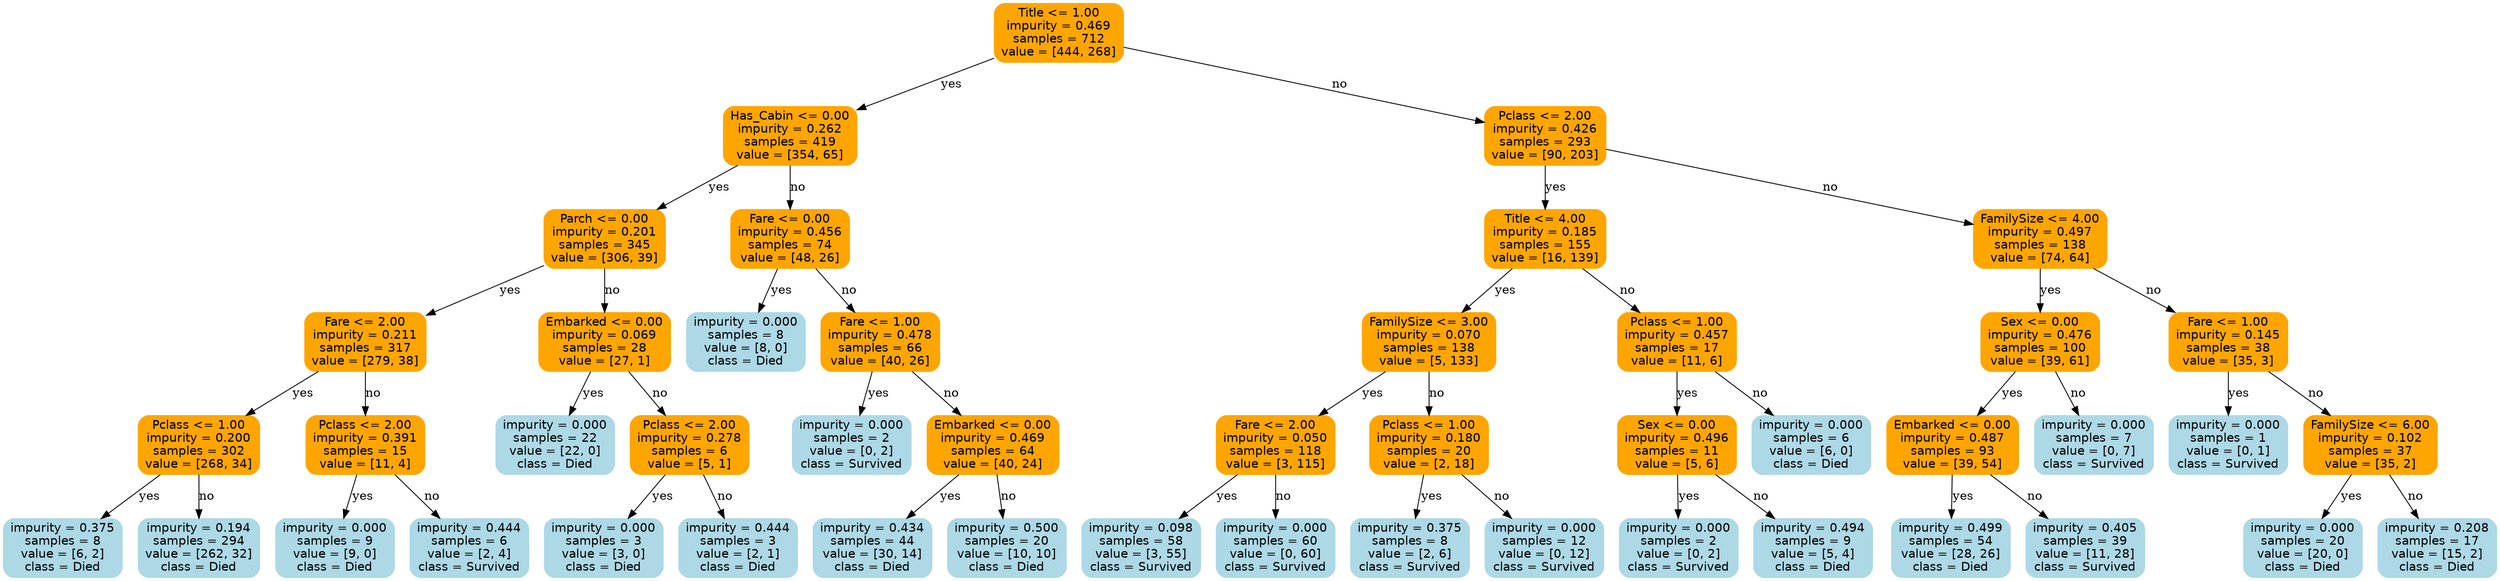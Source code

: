 digraph Tree {
node [shape=box, fontname="helvetica"];
0 [label="Title <= 1.00\nimpurity = 0.469\nsamples = 712\nvalue = [444, 268]", shape=box, style="filled,rounded", color="orange"];
1 [label="Has_Cabin <= 0.00\nimpurity = 0.262\nsamples = 419\nvalue = [354, 65]", shape=box, style="filled,rounded", color="orange"];
2 [label="Parch <= 0.00\nimpurity = 0.201\nsamples = 345\nvalue = [306, 39]", shape=box, style="filled,rounded", color="orange"];
3 [label="Fare <= 2.00\nimpurity = 0.211\nsamples = 317\nvalue = [279, 38]", shape=box, style="filled,rounded", color="orange"];
4 [label="Pclass <= 1.00\nimpurity = 0.200\nsamples = 302\nvalue = [268, 34]", shape=box, style="filled,rounded", color="orange"];
5 [label="impurity = 0.375\nsamples = 8\nvalue = [6, 2]\nclass = Died", shape=box, style="filled,rounded", color="lightblue"];
6 [label="impurity = 0.194\nsamples = 294\nvalue = [262, 32]\nclass = Died", shape=box, style="filled,rounded", color="lightblue"];
4 -> 5 [label="yes"];
4 -> 6 [label="no"];
7 [label="Pclass <= 2.00\nimpurity = 0.391\nsamples = 15\nvalue = [11, 4]", shape=box, style="filled,rounded", color="orange"];
8 [label="impurity = 0.000\nsamples = 9\nvalue = [9, 0]\nclass = Died", shape=box, style="filled,rounded", color="lightblue"];
9 [label="impurity = 0.444\nsamples = 6\nvalue = [2, 4]\nclass = Survived", shape=box, style="filled,rounded", color="lightblue"];
7 -> 8 [label="yes"];
7 -> 9 [label="no"];
3 -> 4 [label="yes"];
3 -> 7 [label="no"];
10 [label="Embarked <= 0.00\nimpurity = 0.069\nsamples = 28\nvalue = [27, 1]", shape=box, style="filled,rounded", color="orange"];
11 [label="impurity = 0.000\nsamples = 22\nvalue = [22, 0]\nclass = Died", shape=box, style="filled,rounded", color="lightblue"];
12 [label="Pclass <= 2.00\nimpurity = 0.278\nsamples = 6\nvalue = [5, 1]", shape=box, style="filled,rounded", color="orange"];
13 [label="impurity = 0.000\nsamples = 3\nvalue = [3, 0]\nclass = Died", shape=box, style="filled,rounded", color="lightblue"];
14 [label="impurity = 0.444\nsamples = 3\nvalue = [2, 1]\nclass = Died", shape=box, style="filled,rounded", color="lightblue"];
12 -> 13 [label="yes"];
12 -> 14 [label="no"];
10 -> 11 [label="yes"];
10 -> 12 [label="no"];
2 -> 3 [label="yes"];
2 -> 10 [label="no"];
15 [label="Fare <= 0.00\nimpurity = 0.456\nsamples = 74\nvalue = [48, 26]", shape=box, style="filled,rounded", color="orange"];
16 [label="impurity = 0.000\nsamples = 8\nvalue = [8, 0]\nclass = Died", shape=box, style="filled,rounded", color="lightblue"];
17 [label="Fare <= 1.00\nimpurity = 0.478\nsamples = 66\nvalue = [40, 26]", shape=box, style="filled,rounded", color="orange"];
18 [label="impurity = 0.000\nsamples = 2\nvalue = [0, 2]\nclass = Survived", shape=box, style="filled,rounded", color="lightblue"];
19 [label="Embarked <= 0.00\nimpurity = 0.469\nsamples = 64\nvalue = [40, 24]", shape=box, style="filled,rounded", color="orange"];
20 [label="impurity = 0.434\nsamples = 44\nvalue = [30, 14]\nclass = Died", shape=box, style="filled,rounded", color="lightblue"];
21 [label="impurity = 0.500\nsamples = 20\nvalue = [10, 10]\nclass = Died", shape=box, style="filled,rounded", color="lightblue"];
19 -> 20 [label="yes"];
19 -> 21 [label="no"];
17 -> 18 [label="yes"];
17 -> 19 [label="no"];
15 -> 16 [label="yes"];
15 -> 17 [label="no"];
1 -> 2 [label="yes"];
1 -> 15 [label="no"];
22 [label="Pclass <= 2.00\nimpurity = 0.426\nsamples = 293\nvalue = [90, 203]", shape=box, style="filled,rounded", color="orange"];
23 [label="Title <= 4.00\nimpurity = 0.185\nsamples = 155\nvalue = [16, 139]", shape=box, style="filled,rounded", color="orange"];
24 [label="FamilySize <= 3.00\nimpurity = 0.070\nsamples = 138\nvalue = [5, 133]", shape=box, style="filled,rounded", color="orange"];
25 [label="Fare <= 2.00\nimpurity = 0.050\nsamples = 118\nvalue = [3, 115]", shape=box, style="filled,rounded", color="orange"];
26 [label="impurity = 0.098\nsamples = 58\nvalue = [3, 55]\nclass = Survived", shape=box, style="filled,rounded", color="lightblue"];
27 [label="impurity = 0.000\nsamples = 60\nvalue = [0, 60]\nclass = Survived", shape=box, style="filled,rounded", color="lightblue"];
25 -> 26 [label="yes"];
25 -> 27 [label="no"];
28 [label="Pclass <= 1.00\nimpurity = 0.180\nsamples = 20\nvalue = [2, 18]", shape=box, style="filled,rounded", color="orange"];
29 [label="impurity = 0.375\nsamples = 8\nvalue = [2, 6]\nclass = Survived", shape=box, style="filled,rounded", color="lightblue"];
30 [label="impurity = 0.000\nsamples = 12\nvalue = [0, 12]\nclass = Survived", shape=box, style="filled,rounded", color="lightblue"];
28 -> 29 [label="yes"];
28 -> 30 [label="no"];
24 -> 25 [label="yes"];
24 -> 28 [label="no"];
31 [label="Pclass <= 1.00\nimpurity = 0.457\nsamples = 17\nvalue = [11, 6]", shape=box, style="filled,rounded", color="orange"];
32 [label="Sex <= 0.00\nimpurity = 0.496\nsamples = 11\nvalue = [5, 6]", shape=box, style="filled,rounded", color="orange"];
33 [label="impurity = 0.000\nsamples = 2\nvalue = [0, 2]\nclass = Survived", shape=box, style="filled,rounded", color="lightblue"];
34 [label="impurity = 0.494\nsamples = 9\nvalue = [5, 4]\nclass = Died", shape=box, style="filled,rounded", color="lightblue"];
32 -> 33 [label="yes"];
32 -> 34 [label="no"];
35 [label="impurity = 0.000\nsamples = 6\nvalue = [6, 0]\nclass = Died", shape=box, style="filled,rounded", color="lightblue"];
31 -> 32 [label="yes"];
31 -> 35 [label="no"];
23 -> 24 [label="yes"];
23 -> 31 [label="no"];
36 [label="FamilySize <= 4.00\nimpurity = 0.497\nsamples = 138\nvalue = [74, 64]", shape=box, style="filled,rounded", color="orange"];
37 [label="Sex <= 0.00\nimpurity = 0.476\nsamples = 100\nvalue = [39, 61]", shape=box, style="filled,rounded", color="orange"];
38 [label="Embarked <= 0.00\nimpurity = 0.487\nsamples = 93\nvalue = [39, 54]", shape=box, style="filled,rounded", color="orange"];
39 [label="impurity = 0.499\nsamples = 54\nvalue = [28, 26]\nclass = Died", shape=box, style="filled,rounded", color="lightblue"];
40 [label="impurity = 0.405\nsamples = 39\nvalue = [11, 28]\nclass = Survived", shape=box, style="filled,rounded", color="lightblue"];
38 -> 39 [label="yes"];
38 -> 40 [label="no"];
41 [label="impurity = 0.000\nsamples = 7\nvalue = [0, 7]\nclass = Survived", shape=box, style="filled,rounded", color="lightblue"];
37 -> 38 [label="yes"];
37 -> 41 [label="no"];
42 [label="Fare <= 1.00\nimpurity = 0.145\nsamples = 38\nvalue = [35, 3]", shape=box, style="filled,rounded", color="orange"];
43 [label="impurity = 0.000\nsamples = 1\nvalue = [0, 1]\nclass = Survived", shape=box, style="filled,rounded", color="lightblue"];
44 [label="FamilySize <= 6.00\nimpurity = 0.102\nsamples = 37\nvalue = [35, 2]", shape=box, style="filled,rounded", color="orange"];
45 [label="impurity = 0.000\nsamples = 20\nvalue = [20, 0]\nclass = Died", shape=box, style="filled,rounded", color="lightblue"];
46 [label="impurity = 0.208\nsamples = 17\nvalue = [15, 2]\nclass = Died", shape=box, style="filled,rounded", color="lightblue"];
44 -> 45 [label="yes"];
44 -> 46 [label="no"];
42 -> 43 [label="yes"];
42 -> 44 [label="no"];
36 -> 37 [label="yes"];
36 -> 42 [label="no"];
22 -> 23 [label="yes"];
22 -> 36 [label="no"];
0 -> 1 [label="yes"];
0 -> 22 [label="no"];
}
